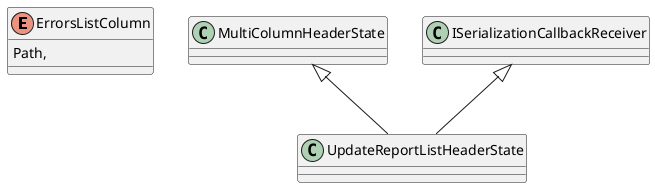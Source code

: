 @startuml
enum ErrorsListColumn {
    Path,
}
class UpdateReportListHeaderState {
}
MultiColumnHeaderState <|-- UpdateReportListHeaderState
ISerializationCallbackReceiver <|-- UpdateReportListHeaderState
@enduml
